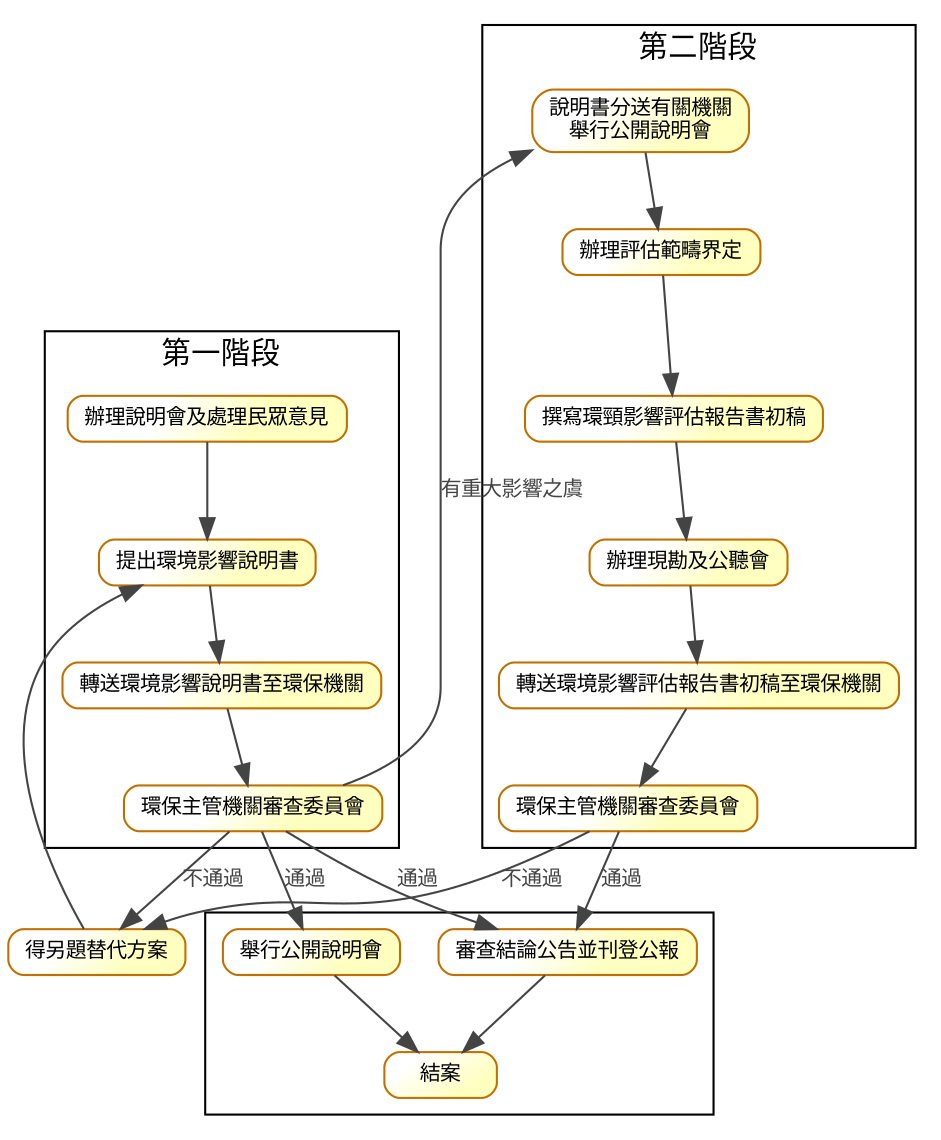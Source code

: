 digraph EIAFlow {

   // defaults of nodes ...
   node [
      shape = box,
      style = "filled,rounded",
      fontsize = 10,
      height = 0.3,
      fontcolor = "#000000",
      color = "#c07000",
      fillcolor = "white:#ffffc0",
      gradientangle = 285
   ];

   // default of edges
   edge [
      color="#444444",
      fontcolor="#444444",
      fontsize=10
   ];

   // nodes
   subgraph cluster_step1 {
      label="第一階段";
      A01 [label="辦理說明會及處理民眾意見"];
      A02 [label="提出環境影響說明書"];
      A03 [label="轉送環境影響說明書至環保機關"];
      A04 [label="環保主管機關審查委員會"];     
   }

   subgraph cluster_step2 {
      label="第二階段";
      A05 [label="說明書分送有關機關\n舉行公開說明會"];
      A06 [label="辦理評估範疇界定"];
      A07 [label="撰寫環頸影響評估報告書初稿"];
      A08 [label="辦理現勘及公聽會"];
      A09 [label="轉送環境影響評估報告書初稿至環保機關"];
      A10 [label="環保主管機關審查委員會"];
   }

   subgraph cluster_passed {
      Y01 [label="舉行公開說明會"];
      Y02 [label="審查結論公告並刊登公報"];
      Z [label="結案"]
   }

   B [label="得另題替代方案"];

   // edges
   A01 -> A02 -> A03 -> A04;
   A05 -> A06 -> A07 -> A08 -> A09 -> A10;
   A04 -> A05 [label="有重大影響之虞"];
   A04 -> B [label="不通過"];
   A04 -> Y01 [label="通過"];
   A04 -> Y02 [label="通過"];
   A10 -> B [label="不通過"];
   A10 -> Y02 [label="通過"];
   B -> A02;
   {Y01 Y02} -> Z;
}